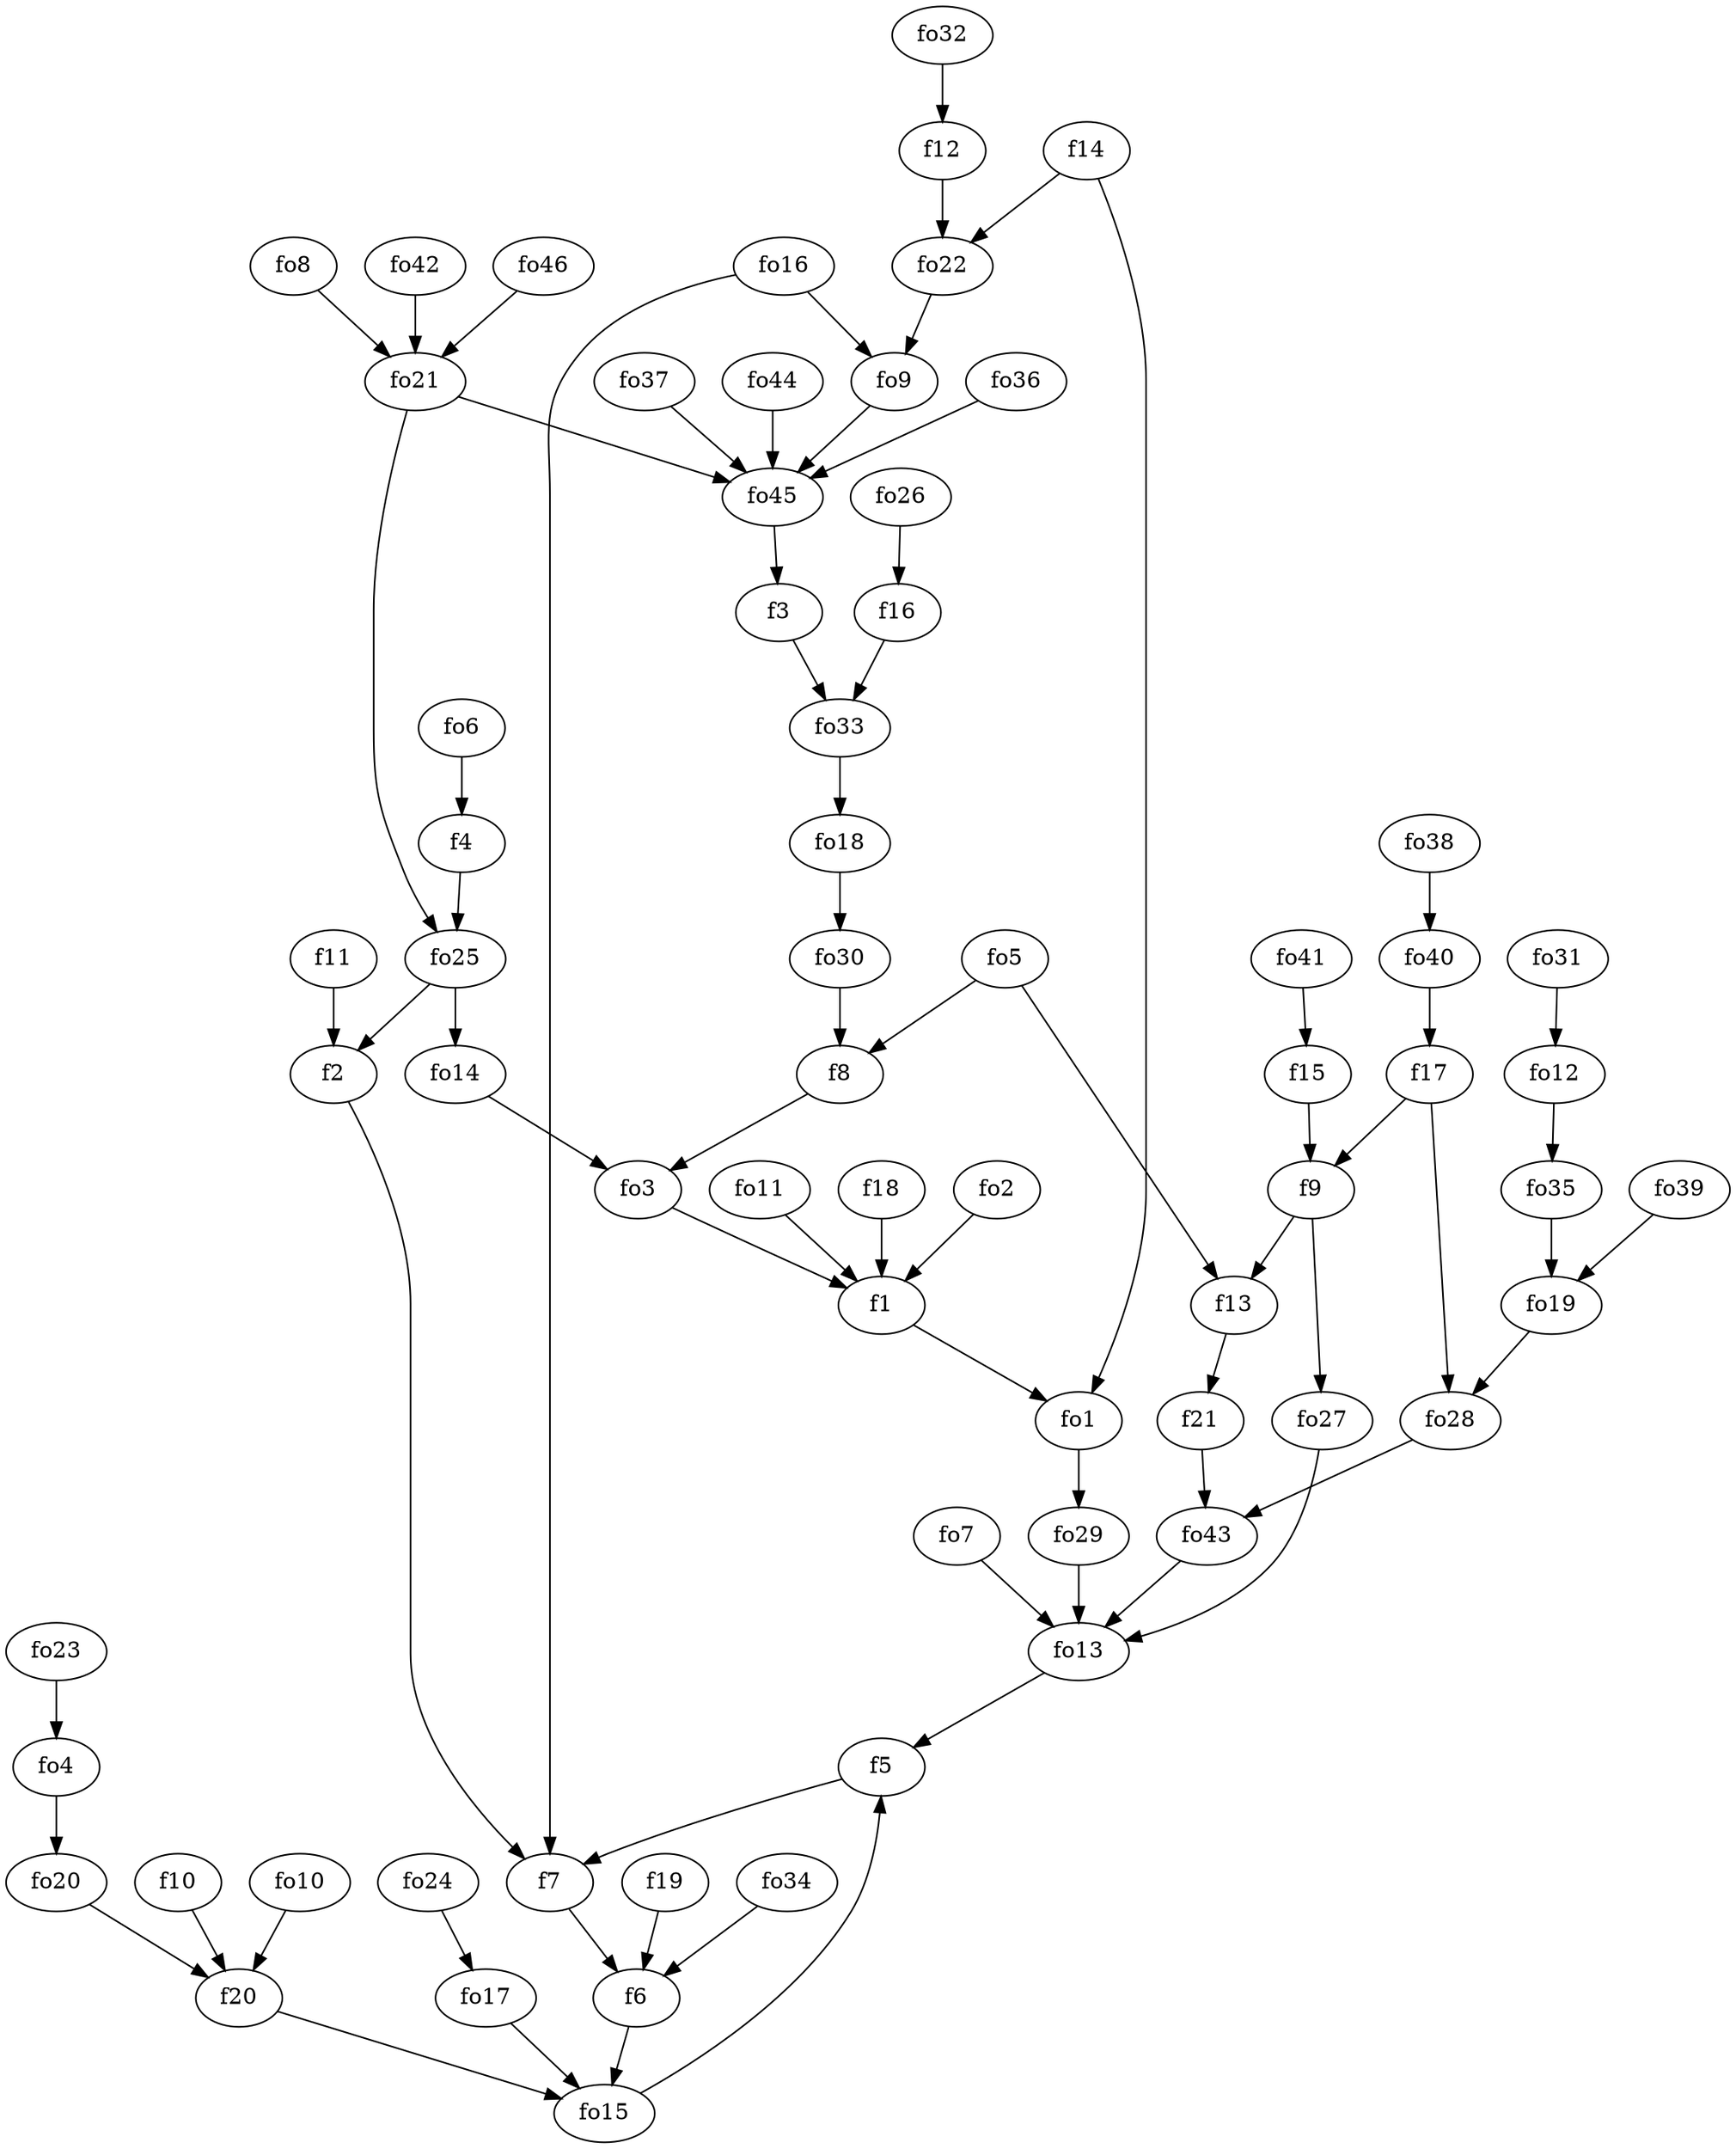 strict digraph  {
f1;
f2;
f3;
f4;
f5;
f6;
f7;
f8;
f9;
f10;
f11;
f12;
f13;
f14;
f15;
f16;
f17;
f18;
f19;
f20;
f21;
fo1;
fo2;
fo3;
fo4;
fo5;
fo6;
fo7;
fo8;
fo9;
fo10;
fo11;
fo12;
fo13;
fo14;
fo15;
fo16;
fo17;
fo18;
fo19;
fo20;
fo21;
fo22;
fo23;
fo24;
fo25;
fo26;
fo27;
fo28;
fo29;
fo30;
fo31;
fo32;
fo33;
fo34;
fo35;
fo36;
fo37;
fo38;
fo39;
fo40;
fo41;
fo42;
fo43;
fo44;
fo45;
fo46;
f1 -> fo1  [weight=2];
f2 -> f7  [weight=2];
f3 -> fo33  [weight=2];
f4 -> fo25  [weight=2];
f5 -> f7  [weight=2];
f6 -> fo15  [weight=2];
f7 -> f6  [weight=2];
f8 -> fo3  [weight=2];
f9 -> f13  [weight=2];
f9 -> fo27  [weight=2];
f10 -> f20  [weight=2];
f11 -> f2  [weight=2];
f12 -> fo22  [weight=2];
f13 -> f21  [weight=2];
f14 -> fo1  [weight=2];
f14 -> fo22  [weight=2];
f15 -> f9  [weight=2];
f16 -> fo33  [weight=2];
f17 -> f9  [weight=2];
f17 -> fo28  [weight=2];
f18 -> f1  [weight=2];
f19 -> f6  [weight=2];
f20 -> fo15  [weight=2];
f21 -> fo43  [weight=2];
fo1 -> fo29  [weight=2];
fo2 -> f1  [weight=2];
fo3 -> f1  [weight=2];
fo4 -> fo20  [weight=2];
fo5 -> f8  [weight=2];
fo5 -> f13  [weight=2];
fo6 -> f4  [weight=2];
fo7 -> fo13  [weight=2];
fo8 -> fo21  [weight=2];
fo9 -> fo45  [weight=2];
fo10 -> f20  [weight=2];
fo11 -> f1  [weight=2];
fo12 -> fo35  [weight=2];
fo13 -> f5  [weight=2];
fo14 -> fo3  [weight=2];
fo15 -> f5  [weight=2];
fo16 -> fo9  [weight=2];
fo16 -> f7  [weight=2];
fo17 -> fo15  [weight=2];
fo18 -> fo30  [weight=2];
fo19 -> fo28  [weight=2];
fo20 -> f20  [weight=2];
fo21 -> fo25  [weight=2];
fo21 -> fo45  [weight=2];
fo22 -> fo9  [weight=2];
fo23 -> fo4  [weight=2];
fo24 -> fo17  [weight=2];
fo25 -> fo14  [weight=2];
fo25 -> f2  [weight=2];
fo26 -> f16  [weight=2];
fo27 -> fo13  [weight=2];
fo28 -> fo43  [weight=2];
fo29 -> fo13  [weight=2];
fo30 -> f8  [weight=2];
fo31 -> fo12  [weight=2];
fo32 -> f12  [weight=2];
fo33 -> fo18  [weight=2];
fo34 -> f6  [weight=2];
fo35 -> fo19  [weight=2];
fo36 -> fo45  [weight=2];
fo37 -> fo45  [weight=2];
fo38 -> fo40  [weight=2];
fo39 -> fo19  [weight=2];
fo40 -> f17  [weight=2];
fo41 -> f15  [weight=2];
fo42 -> fo21  [weight=2];
fo43 -> fo13  [weight=2];
fo44 -> fo45  [weight=2];
fo45 -> f3  [weight=2];
fo46 -> fo21  [weight=2];
}
